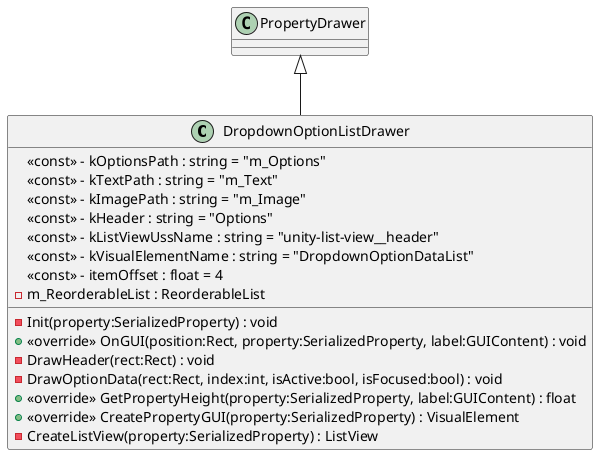 @startuml
class DropdownOptionListDrawer {
    <<const>> - kOptionsPath : string = "m_Options"
    <<const>> - kTextPath : string = "m_Text"
    <<const>> - kImagePath : string = "m_Image"
    <<const>> - kHeader : string = "Options"
    <<const>> - kListViewUssName : string = "unity-list-view__header"
    <<const>> - kVisualElementName : string = "DropdownOptionDataList"
    <<const>> - itemOffset : float = 4
    - m_ReorderableList : ReorderableList
    - Init(property:SerializedProperty) : void
    + <<override>> OnGUI(position:Rect, property:SerializedProperty, label:GUIContent) : void
    - DrawHeader(rect:Rect) : void
    - DrawOptionData(rect:Rect, index:int, isActive:bool, isFocused:bool) : void
    + <<override>> GetPropertyHeight(property:SerializedProperty, label:GUIContent) : float
    + <<override>> CreatePropertyGUI(property:SerializedProperty) : VisualElement
    - CreateListView(property:SerializedProperty) : ListView
}
PropertyDrawer <|-- DropdownOptionListDrawer
@enduml
